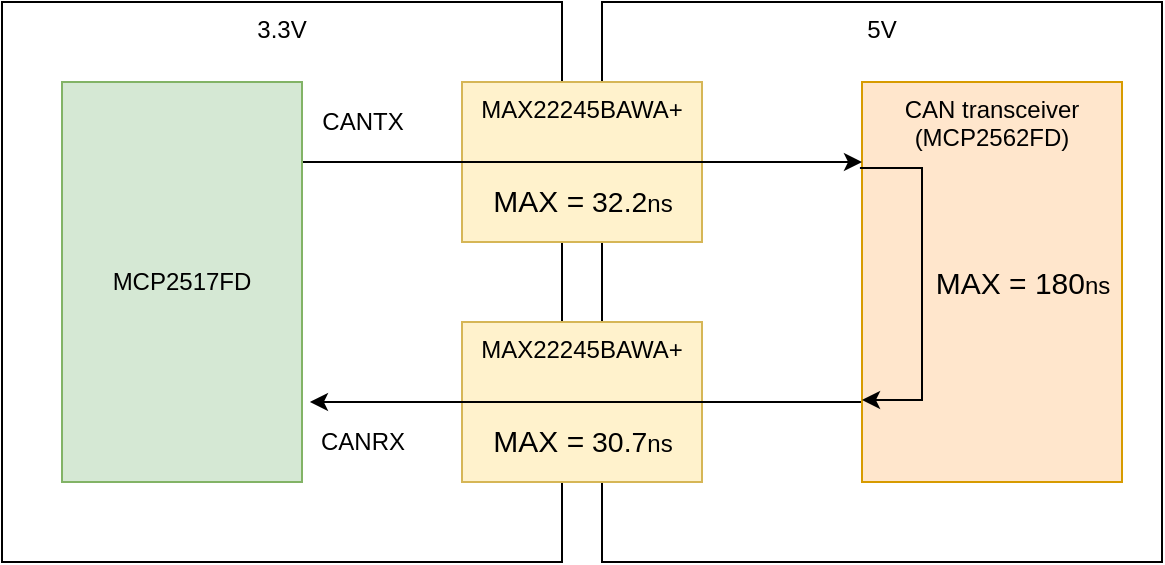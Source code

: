 <mxfile version="15.4.1" type="device"><diagram id="ZUml1r28M7U1KgwFuAOw" name="Page-1"><mxGraphModel dx="782" dy="716" grid="1" gridSize="10" guides="1" tooltips="1" connect="1" arrows="1" fold="1" page="1" pageScale="1" pageWidth="827" pageHeight="1169" math="0" shadow="0"><root><mxCell id="0"/><mxCell id="1" parent="0"/><mxCell id="FHP64AyjR_QAUseEiUFx-15" value="&lt;div align=&quot;center&quot;&gt;3.3V&lt;/div&gt;" style="rounded=0;whiteSpace=wrap;html=1;glass=0;align=center;verticalAlign=top;" vertex="1" parent="1"><mxGeometry x="90" y="80" width="280" height="280" as="geometry"/></mxCell><mxCell id="FHP64AyjR_QAUseEiUFx-14" value="5V" style="rounded=0;whiteSpace=wrap;html=1;glass=0;align=center;verticalAlign=top;" vertex="1" parent="1"><mxGeometry x="390" y="80" width="280" height="280" as="geometry"/></mxCell><mxCell id="FHP64AyjR_QAUseEiUFx-3" value="&lt;div&gt;MAX22245BAWA+&lt;/div&gt;&lt;div&gt;&lt;br&gt;&lt;/div&gt;" style="rounded=0;whiteSpace=wrap;html=1;verticalAlign=top;fillColor=#fff2cc;strokeColor=#d6b656;" vertex="1" parent="1"><mxGeometry x="320" y="240" width="120" height="80" as="geometry"/></mxCell><mxCell id="FHP64AyjR_QAUseEiUFx-1" value="&lt;div align=&quot;left&quot;&gt;MAX22245BAWA+&lt;br&gt;&lt;/div&gt;" style="rounded=0;whiteSpace=wrap;html=1;labelPosition=center;verticalLabelPosition=middle;align=center;verticalAlign=top;fillColor=#fff2cc;strokeColor=#d6b656;" vertex="1" parent="1"><mxGeometry x="320" y="120" width="120" height="80" as="geometry"/></mxCell><mxCell id="FHP64AyjR_QAUseEiUFx-6" style="edgeStyle=orthogonalEdgeStyle;rounded=0;orthogonalLoop=1;jettySize=auto;html=1;entryX=1.033;entryY=0.8;entryDx=0;entryDy=0;entryPerimeter=0;" edge="1" parent="1" source="FHP64AyjR_QAUseEiUFx-2" target="FHP64AyjR_QAUseEiUFx-4"><mxGeometry relative="1" as="geometry"><Array as="points"><mxPoint x="450" y="280"/><mxPoint x="450" y="280"/></Array></mxGeometry></mxCell><mxCell id="FHP64AyjR_QAUseEiUFx-8" style="edgeStyle=orthogonalEdgeStyle;rounded=0;orthogonalLoop=1;jettySize=auto;html=1;" edge="1" parent="1" source="FHP64AyjR_QAUseEiUFx-2"><mxGeometry relative="1" as="geometry"><mxPoint x="580" y="280" as="targetPoint"/><Array as="points"><mxPoint x="560" y="280"/></Array></mxGeometry></mxCell><mxCell id="FHP64AyjR_QAUseEiUFx-2" value="CAN transceiver (MCP2562FD)" style="rounded=0;whiteSpace=wrap;html=1;verticalAlign=top;fillColor=#ffe6cc;strokeColor=#d79b00;" vertex="1" parent="1"><mxGeometry x="520" y="120" width="130" height="200" as="geometry"/></mxCell><mxCell id="FHP64AyjR_QAUseEiUFx-5" style="edgeStyle=orthogonalEdgeStyle;rounded=0;orthogonalLoop=1;jettySize=auto;html=1;" edge="1" parent="1" source="FHP64AyjR_QAUseEiUFx-4" target="FHP64AyjR_QAUseEiUFx-2"><mxGeometry relative="1" as="geometry"><Array as="points"><mxPoint x="410" y="160"/><mxPoint x="410" y="160"/></Array></mxGeometry></mxCell><mxCell id="FHP64AyjR_QAUseEiUFx-4" value="MCP2517FD" style="rounded=0;whiteSpace=wrap;html=1;fillColor=#d5e8d4;strokeColor=#82b366;" vertex="1" parent="1"><mxGeometry x="120" y="120" width="120" height="200" as="geometry"/></mxCell><mxCell id="FHP64AyjR_QAUseEiUFx-7" style="edgeStyle=orthogonalEdgeStyle;rounded=0;orthogonalLoop=1;jettySize=auto;html=1;exitX=-0.008;exitY=0.215;exitDx=0;exitDy=0;exitPerimeter=0;entryX=0;entryY=0.795;entryDx=0;entryDy=0;entryPerimeter=0;" edge="1" parent="1" source="FHP64AyjR_QAUseEiUFx-2" target="FHP64AyjR_QAUseEiUFx-2"><mxGeometry relative="1" as="geometry"><Array as="points"><mxPoint x="550" y="163"/><mxPoint x="550" y="279"/></Array></mxGeometry></mxCell><mxCell id="FHP64AyjR_QAUseEiUFx-9" value="&lt;div&gt;CANTX&lt;/div&gt;" style="text;html=1;align=center;verticalAlign=middle;resizable=0;points=[];autosize=1;strokeColor=none;fillColor=none;" vertex="1" parent="1"><mxGeometry x="245" y="130" width="50" height="20" as="geometry"/></mxCell><mxCell id="FHP64AyjR_QAUseEiUFx-10" value="&lt;div&gt;CANRX&lt;/div&gt;" style="text;html=1;align=center;verticalAlign=middle;resizable=0;points=[];autosize=1;strokeColor=none;fillColor=none;" vertex="1" parent="1"><mxGeometry x="240" y="290" width="60" height="20" as="geometry"/></mxCell><mxCell id="FHP64AyjR_QAUseEiUFx-11" value="&lt;div&gt;&lt;span class=&quot;markedContent&quot; id=&quot;page51R_mcid96&quot;&gt;&lt;span style=&quot;left: 648.978px ; top: 398.687px ; font-size: 15px ; font-family: sans-serif ; transform: scalex(1.039)&quot; dir=&quot;ltr&quot;&gt;MAX = 180&lt;/span&gt;&lt;/span&gt;&lt;span class=&quot;markedContent&quot; id=&quot;page51R_mcid97&quot;&gt;&lt;span style=&quot;left: 673.917px ; top: 398.687px ; font-size: 15px ; font-family: sans-serif&quot; dir=&quot;ltr&quot;&gt;&lt;/span&gt;&lt;/span&gt;ns&lt;/div&gt;" style="text;html=1;align=center;verticalAlign=middle;resizable=0;points=[];autosize=1;strokeColor=none;fillColor=none;" vertex="1" parent="1"><mxGeometry x="550" y="210" width="100" height="20" as="geometry"/></mxCell><mxCell id="FHP64AyjR_QAUseEiUFx-12" value="&lt;div&gt;&lt;span class=&quot;markedContent&quot; id=&quot;page51R_mcid96&quot;&gt;&lt;span style=&quot;left: 648.978px ; top: 398.687px ; font-size: 15px ; font-family: sans-serif ; transform: scalex(1.039)&quot; dir=&quot;ltr&quot;&gt;MAX =&lt;/span&gt;&lt;/span&gt;&lt;span class=&quot;markedContent&quot; id=&quot;page8R_mcid149&quot;&gt;&lt;span style=&quot;left: 808.167px ; top: 910.194px ; font-size: 14.2px ; font-family: sans-serif ; transform: scalex(0.988)&quot; dir=&quot;ltr&quot;&gt; 32.2&lt;/span&gt;&lt;/span&gt;&lt;span class=&quot;markedContent&quot; id=&quot;page51R_mcid97&quot;&gt;&lt;span style=&quot;left: 673.917px ; top: 398.687px ; font-size: 15px ; font-family: sans-serif&quot; dir=&quot;ltr&quot;&gt;&lt;/span&gt;&lt;/span&gt;ns&lt;/div&gt;" style="text;html=1;align=center;verticalAlign=middle;resizable=0;points=[];autosize=1;strokeColor=none;fillColor=none;" vertex="1" parent="1"><mxGeometry x="330" y="170" width="100" height="20" as="geometry"/></mxCell><mxCell id="FHP64AyjR_QAUseEiUFx-13" value="&lt;div&gt;&lt;span class=&quot;markedContent&quot; id=&quot;page51R_mcid96&quot;&gt;&lt;span style=&quot;left: 648.978px ; top: 398.687px ; font-size: 15px ; font-family: sans-serif ; transform: scalex(1.039)&quot; dir=&quot;ltr&quot;&gt;MAX =&lt;/span&gt;&lt;/span&gt;&lt;span class=&quot;markedContent&quot; id=&quot;page8R_mcid144&quot;&gt;&lt;span style=&quot;left: 808.167px ; top: 885.394px ; font-size: 14.2px ; font-family: sans-serif ; transform: scalex(0.988)&quot; dir=&quot;ltr&quot;&gt; 30.7&lt;/span&gt;&lt;/span&gt;&lt;span class=&quot;markedContent&quot; id=&quot;page51R_mcid97&quot;&gt;&lt;span style=&quot;left: 673.917px ; top: 398.687px ; font-size: 15px ; font-family: sans-serif&quot; dir=&quot;ltr&quot;&gt;&lt;/span&gt;&lt;/span&gt;ns&lt;/div&gt;" style="text;html=1;align=center;verticalAlign=middle;resizable=0;points=[];autosize=1;strokeColor=none;fillColor=none;" vertex="1" parent="1"><mxGeometry x="330" y="290" width="100" height="20" as="geometry"/></mxCell></root></mxGraphModel></diagram></mxfile>